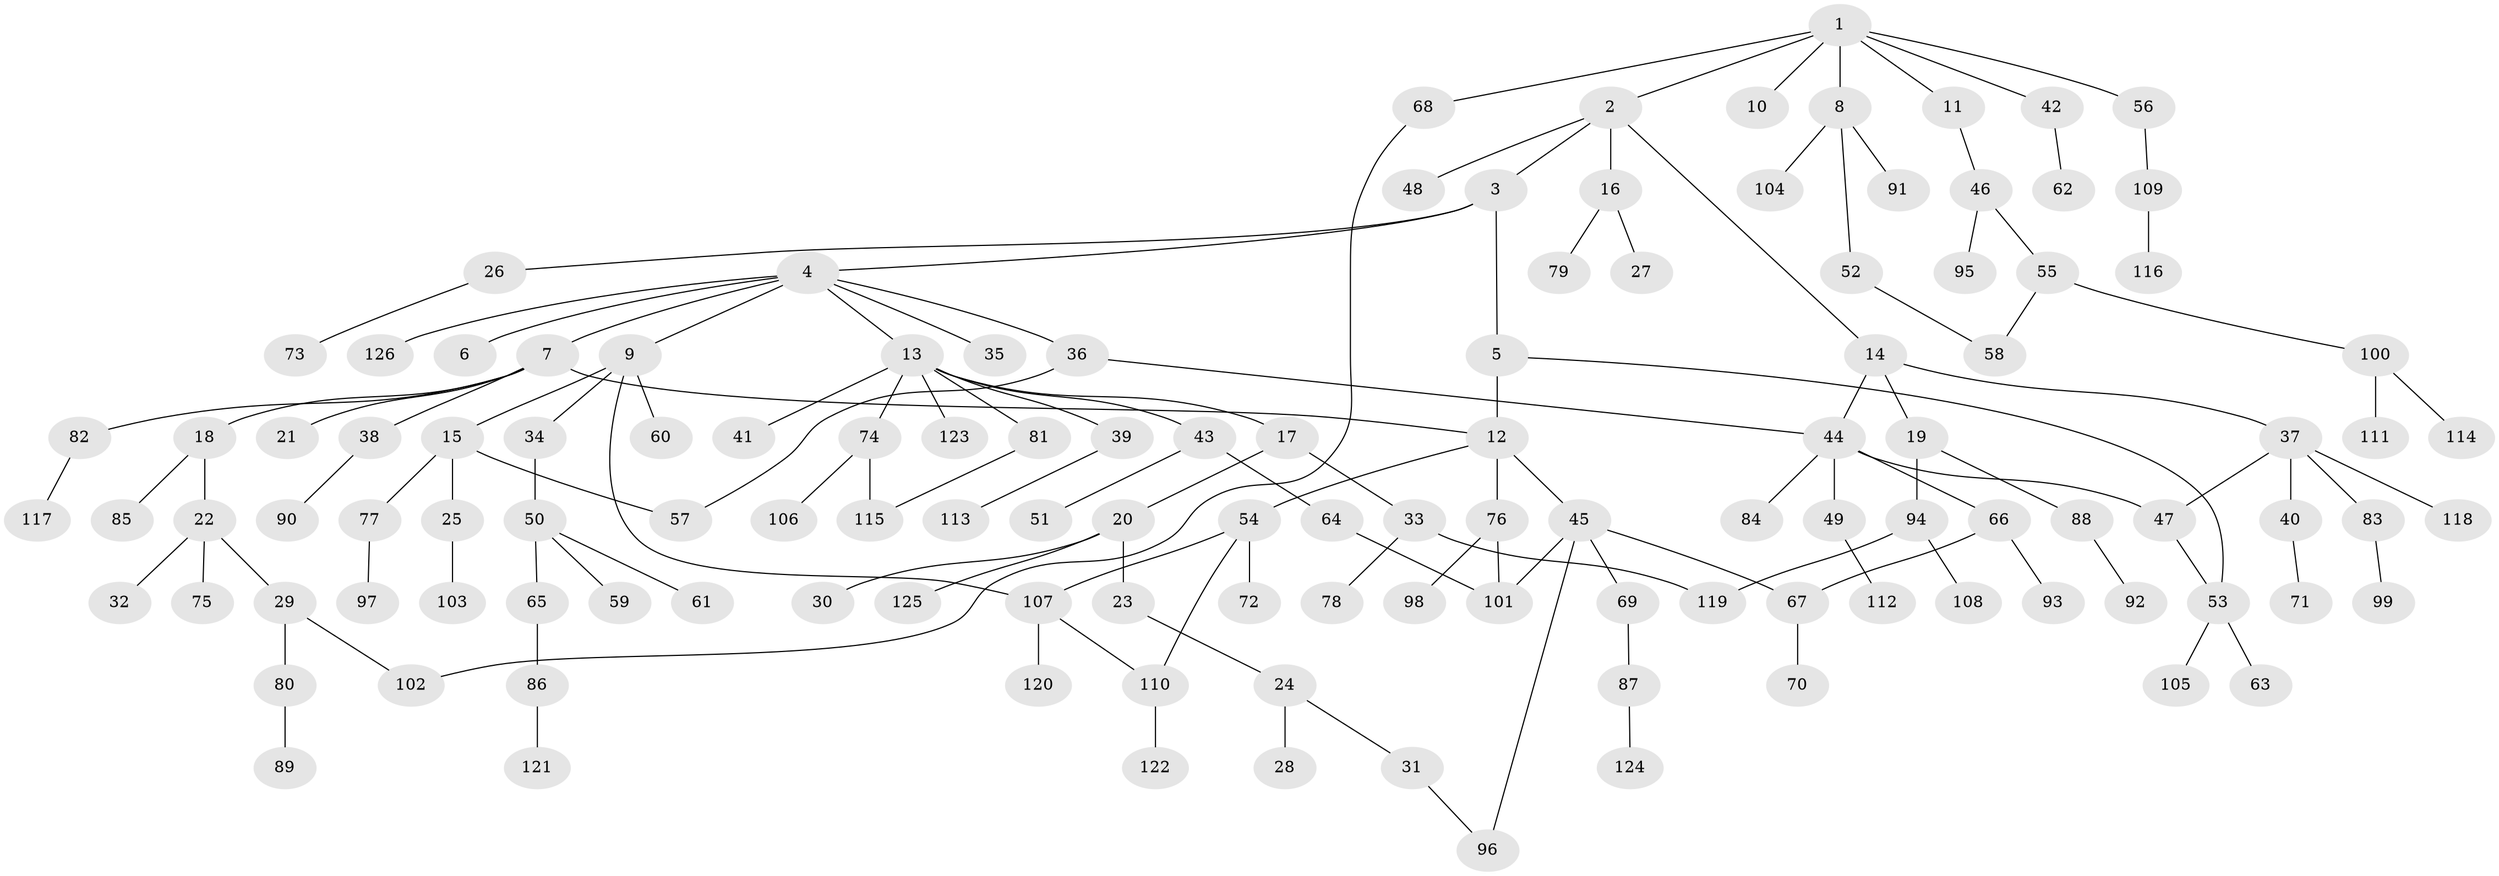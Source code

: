 // coarse degree distribution, {8: 0.02702702702702703, 12: 0.05405405405405406, 1: 0.5405405405405406, 4: 0.02702702702702703, 3: 0.10810810810810811, 6: 0.02702702702702703, 2: 0.21621621621621623}
// Generated by graph-tools (version 1.1) at 2025/17/03/04/25 18:17:02]
// undirected, 126 vertices, 140 edges
graph export_dot {
graph [start="1"]
  node [color=gray90,style=filled];
  1;
  2;
  3;
  4;
  5;
  6;
  7;
  8;
  9;
  10;
  11;
  12;
  13;
  14;
  15;
  16;
  17;
  18;
  19;
  20;
  21;
  22;
  23;
  24;
  25;
  26;
  27;
  28;
  29;
  30;
  31;
  32;
  33;
  34;
  35;
  36;
  37;
  38;
  39;
  40;
  41;
  42;
  43;
  44;
  45;
  46;
  47;
  48;
  49;
  50;
  51;
  52;
  53;
  54;
  55;
  56;
  57;
  58;
  59;
  60;
  61;
  62;
  63;
  64;
  65;
  66;
  67;
  68;
  69;
  70;
  71;
  72;
  73;
  74;
  75;
  76;
  77;
  78;
  79;
  80;
  81;
  82;
  83;
  84;
  85;
  86;
  87;
  88;
  89;
  90;
  91;
  92;
  93;
  94;
  95;
  96;
  97;
  98;
  99;
  100;
  101;
  102;
  103;
  104;
  105;
  106;
  107;
  108;
  109;
  110;
  111;
  112;
  113;
  114;
  115;
  116;
  117;
  118;
  119;
  120;
  121;
  122;
  123;
  124;
  125;
  126;
  1 -- 2;
  1 -- 8;
  1 -- 10;
  1 -- 11;
  1 -- 42;
  1 -- 56;
  1 -- 68;
  2 -- 3;
  2 -- 14;
  2 -- 16;
  2 -- 48;
  3 -- 4;
  3 -- 5;
  3 -- 26;
  4 -- 6;
  4 -- 7;
  4 -- 9;
  4 -- 13;
  4 -- 35;
  4 -- 36;
  4 -- 126;
  5 -- 53;
  5 -- 12;
  7 -- 12;
  7 -- 18;
  7 -- 21;
  7 -- 38;
  7 -- 82;
  8 -- 52;
  8 -- 91;
  8 -- 104;
  9 -- 15;
  9 -- 34;
  9 -- 60;
  9 -- 107;
  11 -- 46;
  12 -- 45;
  12 -- 54;
  12 -- 76;
  13 -- 17;
  13 -- 39;
  13 -- 41;
  13 -- 43;
  13 -- 74;
  13 -- 81;
  13 -- 123;
  14 -- 19;
  14 -- 37;
  14 -- 44;
  15 -- 25;
  15 -- 57;
  15 -- 77;
  16 -- 27;
  16 -- 79;
  17 -- 20;
  17 -- 33;
  18 -- 22;
  18 -- 85;
  19 -- 88;
  19 -- 94;
  20 -- 23;
  20 -- 30;
  20 -- 125;
  22 -- 29;
  22 -- 32;
  22 -- 75;
  23 -- 24;
  24 -- 28;
  24 -- 31;
  25 -- 103;
  26 -- 73;
  29 -- 80;
  29 -- 102;
  31 -- 96;
  33 -- 78;
  33 -- 119;
  34 -- 50;
  36 -- 44;
  36 -- 57;
  37 -- 40;
  37 -- 83;
  37 -- 118;
  37 -- 47;
  38 -- 90;
  39 -- 113;
  40 -- 71;
  42 -- 62;
  43 -- 51;
  43 -- 64;
  44 -- 47;
  44 -- 49;
  44 -- 66;
  44 -- 84;
  45 -- 67;
  45 -- 69;
  45 -- 96;
  45 -- 101;
  46 -- 55;
  46 -- 95;
  47 -- 53;
  49 -- 112;
  50 -- 59;
  50 -- 61;
  50 -- 65;
  52 -- 58;
  53 -- 63;
  53 -- 105;
  54 -- 72;
  54 -- 110;
  54 -- 107;
  55 -- 58;
  55 -- 100;
  56 -- 109;
  64 -- 101;
  65 -- 86;
  66 -- 93;
  66 -- 67;
  67 -- 70;
  68 -- 102;
  69 -- 87;
  74 -- 106;
  74 -- 115;
  76 -- 98;
  76 -- 101;
  77 -- 97;
  80 -- 89;
  81 -- 115;
  82 -- 117;
  83 -- 99;
  86 -- 121;
  87 -- 124;
  88 -- 92;
  94 -- 108;
  94 -- 119;
  100 -- 111;
  100 -- 114;
  107 -- 110;
  107 -- 120;
  109 -- 116;
  110 -- 122;
}
